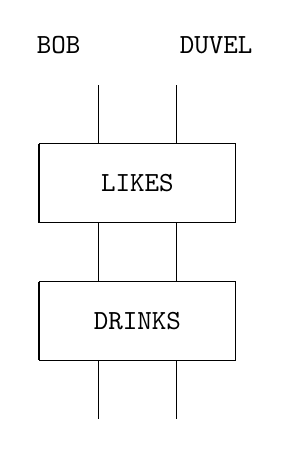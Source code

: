 \begin{tikzpicture}
	\begin{pgfonlayer}{nodelayer}
		\node [style=none] (0) at (0, 0.75) {$\texttt{LIKES}$};
		\node [style=none] (1) at (-1.25, 0.25) {};
		\node [style=none] (2) at (-1.25, 1.25) {};
		\node [style=none] (3) at (1.25, 0.25) {};
		\node [style=none] (4) at (1.25, 1.25) {};
		\node [style=none] (5) at (-0.5, 0.25) {};
		\node [style=none] (6) at (0.5, 0.25) {};
		\node [style=none] (7) at (-0.5, 1.25) {};
		\node [style=none] (8) at (-0.5, 2) {};
		\node [style=none] (9) at (0.5, 1.25) {};
		\node [style=none] (10) at (0.5, 2) {};
		\node [style=none] (11) at (-1, 2.5) {$\texttt{BOB}$};
		\node [style=none] (12) at (1, 2.5) {$\texttt{DUVEL}$};
		\node [style=none] (13) at (0, -1) {$\texttt{DRINKS}$};
		\node [style=none] (14) at (-1.25, -1.5) {};
		\node [style=none] (15) at (-1.25, -0.5) {};
		\node [style=none] (16) at (1.25, -1.5) {};
		\node [style=none] (17) at (1.25, -0.5) {};
		\node [style=none] (18) at (-0.5, -1.5) {};
		\node [style=none] (19) at (0.5, -1.5) {};
		\node [style=none] (20) at (-0.5, -0.5) {};
		\node [style=none] (21) at (-0.5, 0.25) {};
		\node [style=none] (22) at (0.5, -0.5) {};
		\node [style=none] (23) at (0.5, 0.25) {};
		\node [style=none] (24) at (-0.5, -2.25) {};
		\node [style=none] (25) at (0.5, -2.25) {};
	\end{pgfonlayer}
	\begin{pgfonlayer}{edgelayer}
		\draw (1.center) to (3.center);
		\draw (3.center) to (4.center);
		\draw (4.center) to (2.center);
		\draw (2.center) to (1.center);
		\draw (7.center) to (8.center);
		\draw (9.center) to (10.center);
		\draw (14.center) to (16.center);
		\draw (16.center) to (17.center);
		\draw (17.center) to (15.center);
		\draw (15.center) to (14.center);
		\draw (20.center) to (21.center);
		\draw (22.center) to (23.center);
		\draw (18.center) to (24.center);
		\draw (19.center) to (25.center);
	\end{pgfonlayer}
\end{tikzpicture}
